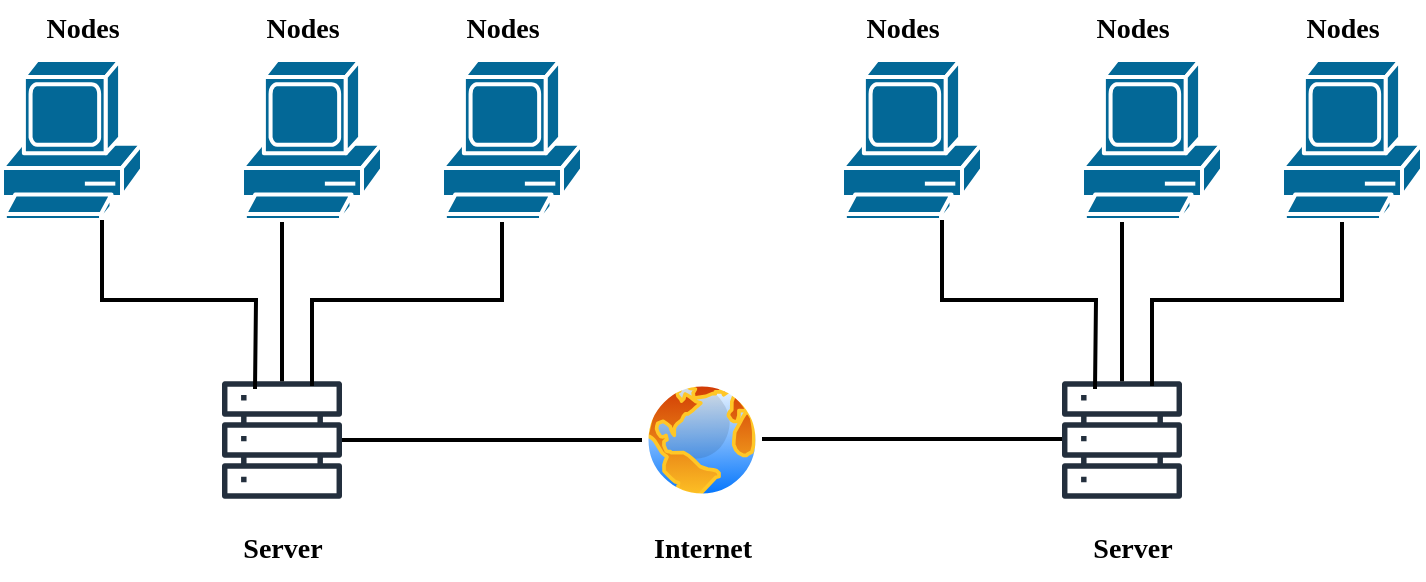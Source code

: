 <mxfile version="24.5.3" type="device">
  <diagram name="Page-1" id="HpnYaWXFoASfQC-YOfz5">
    <mxGraphModel dx="880" dy="434" grid="1" gridSize="10" guides="1" tooltips="1" connect="1" arrows="1" fold="1" page="1" pageScale="1" pageWidth="850" pageHeight="1100" math="0" shadow="0">
      <root>
        <mxCell id="0" />
        <mxCell id="1" parent="0" />
        <mxCell id="6SL5aYRAFW-2bPOK82Xh-29" value="" style="group" vertex="1" connectable="0" parent="1">
          <mxGeometry x="130" y="40" width="290" height="220" as="geometry" />
        </mxCell>
        <mxCell id="6SL5aYRAFW-2bPOK82Xh-1" value="" style="shape=mxgraph.cisco.computers_and_peripherals.pc;html=1;pointerEvents=1;dashed=0;fillColor=#036897;strokeColor=#ffffff;strokeWidth=2;verticalLabelPosition=bottom;verticalAlign=top;align=center;outlineConnect=0;" vertex="1" parent="6SL5aYRAFW-2bPOK82Xh-29">
          <mxGeometry width="70" height="80" as="geometry" />
        </mxCell>
        <mxCell id="6SL5aYRAFW-2bPOK82Xh-4" value="" style="sketch=0;outlineConnect=0;fontColor=#232F3E;gradientColor=none;fillColor=#232F3D;strokeColor=none;dashed=0;verticalLabelPosition=bottom;verticalAlign=top;align=center;html=1;fontSize=12;fontStyle=0;aspect=fixed;pointerEvents=1;shape=mxgraph.aws4.servers;" vertex="1" parent="6SL5aYRAFW-2bPOK82Xh-29">
          <mxGeometry x="110" y="160" width="60" height="60" as="geometry" />
        </mxCell>
        <mxCell id="6SL5aYRAFW-2bPOK82Xh-6" value="" style="endArrow=none;html=1;rounded=0;strokeWidth=2;" edge="1" parent="6SL5aYRAFW-2bPOK82Xh-29" source="6SL5aYRAFW-2bPOK82Xh-4">
          <mxGeometry width="50" height="50" relative="1" as="geometry">
            <mxPoint x="140" y="150" as="sourcePoint" />
            <mxPoint x="140" y="80" as="targetPoint" />
          </mxGeometry>
        </mxCell>
        <mxCell id="6SL5aYRAFW-2bPOK82Xh-7" value="" style="endArrow=none;html=1;rounded=0;strokeWidth=2;exitX=0.75;exitY=0.04;exitDx=0;exitDy=0;exitPerimeter=0;" edge="1" parent="6SL5aYRAFW-2bPOK82Xh-29" source="6SL5aYRAFW-2bPOK82Xh-4">
          <mxGeometry width="50" height="50" relative="1" as="geometry">
            <mxPoint x="140" y="150" as="sourcePoint" />
            <mxPoint x="250" y="80" as="targetPoint" />
            <Array as="points">
              <mxPoint x="155" y="120" />
              <mxPoint x="250" y="120" />
            </Array>
          </mxGeometry>
        </mxCell>
        <mxCell id="6SL5aYRAFW-2bPOK82Xh-8" value="" style="endArrow=none;html=1;rounded=0;strokeWidth=2;exitX=0.275;exitY=0.065;exitDx=0;exitDy=0;exitPerimeter=0;" edge="1" parent="6SL5aYRAFW-2bPOK82Xh-29" source="6SL5aYRAFW-2bPOK82Xh-4">
          <mxGeometry width="50" height="50" relative="1" as="geometry">
            <mxPoint x="110" y="150" as="sourcePoint" />
            <mxPoint x="50" y="80" as="targetPoint" />
            <Array as="points">
              <mxPoint x="127" y="120" />
              <mxPoint x="50" y="120" />
            </Array>
          </mxGeometry>
        </mxCell>
        <mxCell id="6SL5aYRAFW-2bPOK82Xh-26" value="" style="shape=mxgraph.cisco.computers_and_peripherals.pc;html=1;pointerEvents=1;dashed=0;fillColor=#036897;strokeColor=#ffffff;strokeWidth=2;verticalLabelPosition=bottom;verticalAlign=top;align=center;outlineConnect=0;" vertex="1" parent="6SL5aYRAFW-2bPOK82Xh-29">
          <mxGeometry x="120" width="70" height="80" as="geometry" />
        </mxCell>
        <mxCell id="6SL5aYRAFW-2bPOK82Xh-27" value="" style="shape=mxgraph.cisco.computers_and_peripherals.pc;html=1;pointerEvents=1;dashed=0;fillColor=#036897;strokeColor=#ffffff;strokeWidth=2;verticalLabelPosition=bottom;verticalAlign=top;align=center;outlineConnect=0;" vertex="1" parent="6SL5aYRAFW-2bPOK82Xh-29">
          <mxGeometry x="220" width="70" height="80" as="geometry" />
        </mxCell>
        <mxCell id="6SL5aYRAFW-2bPOK82Xh-39" value="" style="group" vertex="1" connectable="0" parent="1">
          <mxGeometry x="550" y="40" width="290" height="220" as="geometry" />
        </mxCell>
        <mxCell id="6SL5aYRAFW-2bPOK82Xh-40" value="" style="shape=mxgraph.cisco.computers_and_peripherals.pc;html=1;pointerEvents=1;dashed=0;fillColor=#036897;strokeColor=#ffffff;strokeWidth=2;verticalLabelPosition=bottom;verticalAlign=top;align=center;outlineConnect=0;" vertex="1" parent="6SL5aYRAFW-2bPOK82Xh-39">
          <mxGeometry width="70" height="80" as="geometry" />
        </mxCell>
        <mxCell id="6SL5aYRAFW-2bPOK82Xh-41" value="" style="sketch=0;outlineConnect=0;fontColor=#232F3E;gradientColor=none;fillColor=#232F3D;strokeColor=none;dashed=0;verticalLabelPosition=bottom;verticalAlign=top;align=center;html=1;fontSize=12;fontStyle=0;aspect=fixed;pointerEvents=1;shape=mxgraph.aws4.servers;" vertex="1" parent="6SL5aYRAFW-2bPOK82Xh-39">
          <mxGeometry x="110" y="160" width="60" height="60" as="geometry" />
        </mxCell>
        <mxCell id="6SL5aYRAFW-2bPOK82Xh-42" value="" style="endArrow=none;html=1;rounded=0;strokeWidth=2;" edge="1" parent="6SL5aYRAFW-2bPOK82Xh-39" source="6SL5aYRAFW-2bPOK82Xh-41">
          <mxGeometry width="50" height="50" relative="1" as="geometry">
            <mxPoint x="140" y="150" as="sourcePoint" />
            <mxPoint x="140" y="80" as="targetPoint" />
          </mxGeometry>
        </mxCell>
        <mxCell id="6SL5aYRAFW-2bPOK82Xh-43" value="" style="endArrow=none;html=1;rounded=0;strokeWidth=2;exitX=0.75;exitY=0.04;exitDx=0;exitDy=0;exitPerimeter=0;" edge="1" parent="6SL5aYRAFW-2bPOK82Xh-39" source="6SL5aYRAFW-2bPOK82Xh-41">
          <mxGeometry width="50" height="50" relative="1" as="geometry">
            <mxPoint x="140" y="150" as="sourcePoint" />
            <mxPoint x="250" y="80" as="targetPoint" />
            <Array as="points">
              <mxPoint x="155" y="120" />
              <mxPoint x="250" y="120" />
            </Array>
          </mxGeometry>
        </mxCell>
        <mxCell id="6SL5aYRAFW-2bPOK82Xh-44" value="" style="endArrow=none;html=1;rounded=0;strokeWidth=2;exitX=0.275;exitY=0.065;exitDx=0;exitDy=0;exitPerimeter=0;" edge="1" parent="6SL5aYRAFW-2bPOK82Xh-39" source="6SL5aYRAFW-2bPOK82Xh-41">
          <mxGeometry width="50" height="50" relative="1" as="geometry">
            <mxPoint x="110" y="150" as="sourcePoint" />
            <mxPoint x="50" y="80" as="targetPoint" />
            <Array as="points">
              <mxPoint x="127" y="120" />
              <mxPoint x="50" y="120" />
            </Array>
          </mxGeometry>
        </mxCell>
        <mxCell id="6SL5aYRAFW-2bPOK82Xh-45" value="" style="shape=mxgraph.cisco.computers_and_peripherals.pc;html=1;pointerEvents=1;dashed=0;fillColor=#036897;strokeColor=#ffffff;strokeWidth=2;verticalLabelPosition=bottom;verticalAlign=top;align=center;outlineConnect=0;" vertex="1" parent="6SL5aYRAFW-2bPOK82Xh-39">
          <mxGeometry x="120" width="70" height="80" as="geometry" />
        </mxCell>
        <mxCell id="6SL5aYRAFW-2bPOK82Xh-46" value="" style="shape=mxgraph.cisco.computers_and_peripherals.pc;html=1;pointerEvents=1;dashed=0;fillColor=#036897;strokeColor=#ffffff;strokeWidth=2;verticalLabelPosition=bottom;verticalAlign=top;align=center;outlineConnect=0;" vertex="1" parent="6SL5aYRAFW-2bPOK82Xh-39">
          <mxGeometry x="220" width="70" height="80" as="geometry" />
        </mxCell>
        <mxCell id="6SL5aYRAFW-2bPOK82Xh-50" value="" style="endArrow=none;html=1;rounded=0;entryX=0;entryY=0.5;entryDx=0;entryDy=0;strokeWidth=2;" edge="1" parent="6SL5aYRAFW-2bPOK82Xh-39">
          <mxGeometry width="50" height="50" relative="1" as="geometry">
            <mxPoint x="-40" y="189.5" as="sourcePoint" />
            <mxPoint x="110" y="189.5" as="targetPoint" />
          </mxGeometry>
        </mxCell>
        <mxCell id="6SL5aYRAFW-2bPOK82Xh-48" value="" style="image;aspect=fixed;perimeter=ellipsePerimeter;html=1;align=center;shadow=0;dashed=0;spacingTop=3;image=img/lib/active_directory/internet_globe.svg;" vertex="1" parent="1">
          <mxGeometry x="450" y="200" width="60" height="60" as="geometry" />
        </mxCell>
        <mxCell id="6SL5aYRAFW-2bPOK82Xh-49" value="" style="endArrow=none;html=1;rounded=0;entryX=0;entryY=0.5;entryDx=0;entryDy=0;strokeWidth=2;" edge="1" parent="1" source="6SL5aYRAFW-2bPOK82Xh-4" target="6SL5aYRAFW-2bPOK82Xh-48">
          <mxGeometry width="50" height="50" relative="1" as="geometry">
            <mxPoint x="400" y="220" as="sourcePoint" />
            <mxPoint x="450" y="170" as="targetPoint" />
          </mxGeometry>
        </mxCell>
        <mxCell id="6SL5aYRAFW-2bPOK82Xh-51" value="&lt;font style=&quot;font-size: 14px;&quot; face=&quot;Times New Roman&quot;&gt;&lt;b&gt;Nodes&lt;/b&gt;&lt;/font&gt;" style="text;html=1;align=center;verticalAlign=middle;resizable=0;points=[];autosize=1;strokeColor=none;fillColor=none;" vertex="1" parent="1">
          <mxGeometry x="140" y="10" width="60" height="30" as="geometry" />
        </mxCell>
        <mxCell id="6SL5aYRAFW-2bPOK82Xh-52" value="&lt;font style=&quot;font-size: 14px;&quot; face=&quot;Times New Roman&quot;&gt;&lt;b&gt;Nodes&lt;/b&gt;&lt;/font&gt;" style="text;html=1;align=center;verticalAlign=middle;resizable=0;points=[];autosize=1;strokeColor=none;fillColor=none;" vertex="1" parent="1">
          <mxGeometry x="250" y="10" width="60" height="30" as="geometry" />
        </mxCell>
        <mxCell id="6SL5aYRAFW-2bPOK82Xh-53" value="&lt;font style=&quot;font-size: 14px;&quot; face=&quot;Times New Roman&quot;&gt;&lt;b&gt;Nodes&lt;/b&gt;&lt;/font&gt;" style="text;html=1;align=center;verticalAlign=middle;resizable=0;points=[];autosize=1;strokeColor=none;fillColor=none;" vertex="1" parent="1">
          <mxGeometry x="350" y="10" width="60" height="30" as="geometry" />
        </mxCell>
        <mxCell id="6SL5aYRAFW-2bPOK82Xh-54" value="&lt;font style=&quot;font-size: 14px;&quot; face=&quot;Times New Roman&quot;&gt;&lt;b&gt;Nodes&lt;/b&gt;&lt;/font&gt;" style="text;html=1;align=center;verticalAlign=middle;resizable=0;points=[];autosize=1;strokeColor=none;fillColor=none;" vertex="1" parent="1">
          <mxGeometry x="550" y="10" width="60" height="30" as="geometry" />
        </mxCell>
        <mxCell id="6SL5aYRAFW-2bPOK82Xh-55" value="&lt;font style=&quot;font-size: 14px;&quot; face=&quot;Times New Roman&quot;&gt;&lt;b&gt;Nodes&lt;/b&gt;&lt;/font&gt;" style="text;html=1;align=center;verticalAlign=middle;resizable=0;points=[];autosize=1;strokeColor=none;fillColor=none;" vertex="1" parent="1">
          <mxGeometry x="665" y="10" width="60" height="30" as="geometry" />
        </mxCell>
        <mxCell id="6SL5aYRAFW-2bPOK82Xh-56" value="&lt;font style=&quot;font-size: 14px;&quot; face=&quot;Times New Roman&quot;&gt;&lt;b&gt;Nodes&lt;/b&gt;&lt;/font&gt;" style="text;html=1;align=center;verticalAlign=middle;resizable=0;points=[];autosize=1;strokeColor=none;fillColor=none;" vertex="1" parent="1">
          <mxGeometry x="770" y="10" width="60" height="30" as="geometry" />
        </mxCell>
        <mxCell id="6SL5aYRAFW-2bPOK82Xh-57" value="&lt;font style=&quot;font-size: 14px;&quot; face=&quot;Times New Roman&quot;&gt;&lt;b&gt;Server&lt;/b&gt;&lt;/font&gt;" style="text;html=1;align=center;verticalAlign=middle;resizable=0;points=[];autosize=1;strokeColor=none;fillColor=none;" vertex="1" parent="1">
          <mxGeometry x="240" y="270" width="60" height="30" as="geometry" />
        </mxCell>
        <mxCell id="6SL5aYRAFW-2bPOK82Xh-58" value="&lt;font style=&quot;font-size: 14px;&quot; face=&quot;Times New Roman&quot;&gt;&lt;b&gt;Server&lt;/b&gt;&lt;/font&gt;" style="text;html=1;align=center;verticalAlign=middle;resizable=0;points=[];autosize=1;strokeColor=none;fillColor=none;" vertex="1" parent="1">
          <mxGeometry x="665" y="270" width="60" height="30" as="geometry" />
        </mxCell>
        <mxCell id="6SL5aYRAFW-2bPOK82Xh-59" value="&lt;font style=&quot;font-size: 14px;&quot; face=&quot;Times New Roman&quot;&gt;&lt;b&gt;Internet&lt;/b&gt;&lt;/font&gt;" style="text;html=1;align=center;verticalAlign=middle;resizable=0;points=[];autosize=1;strokeColor=none;fillColor=none;" vertex="1" parent="1">
          <mxGeometry x="445" y="270" width="70" height="30" as="geometry" />
        </mxCell>
      </root>
    </mxGraphModel>
  </diagram>
</mxfile>
